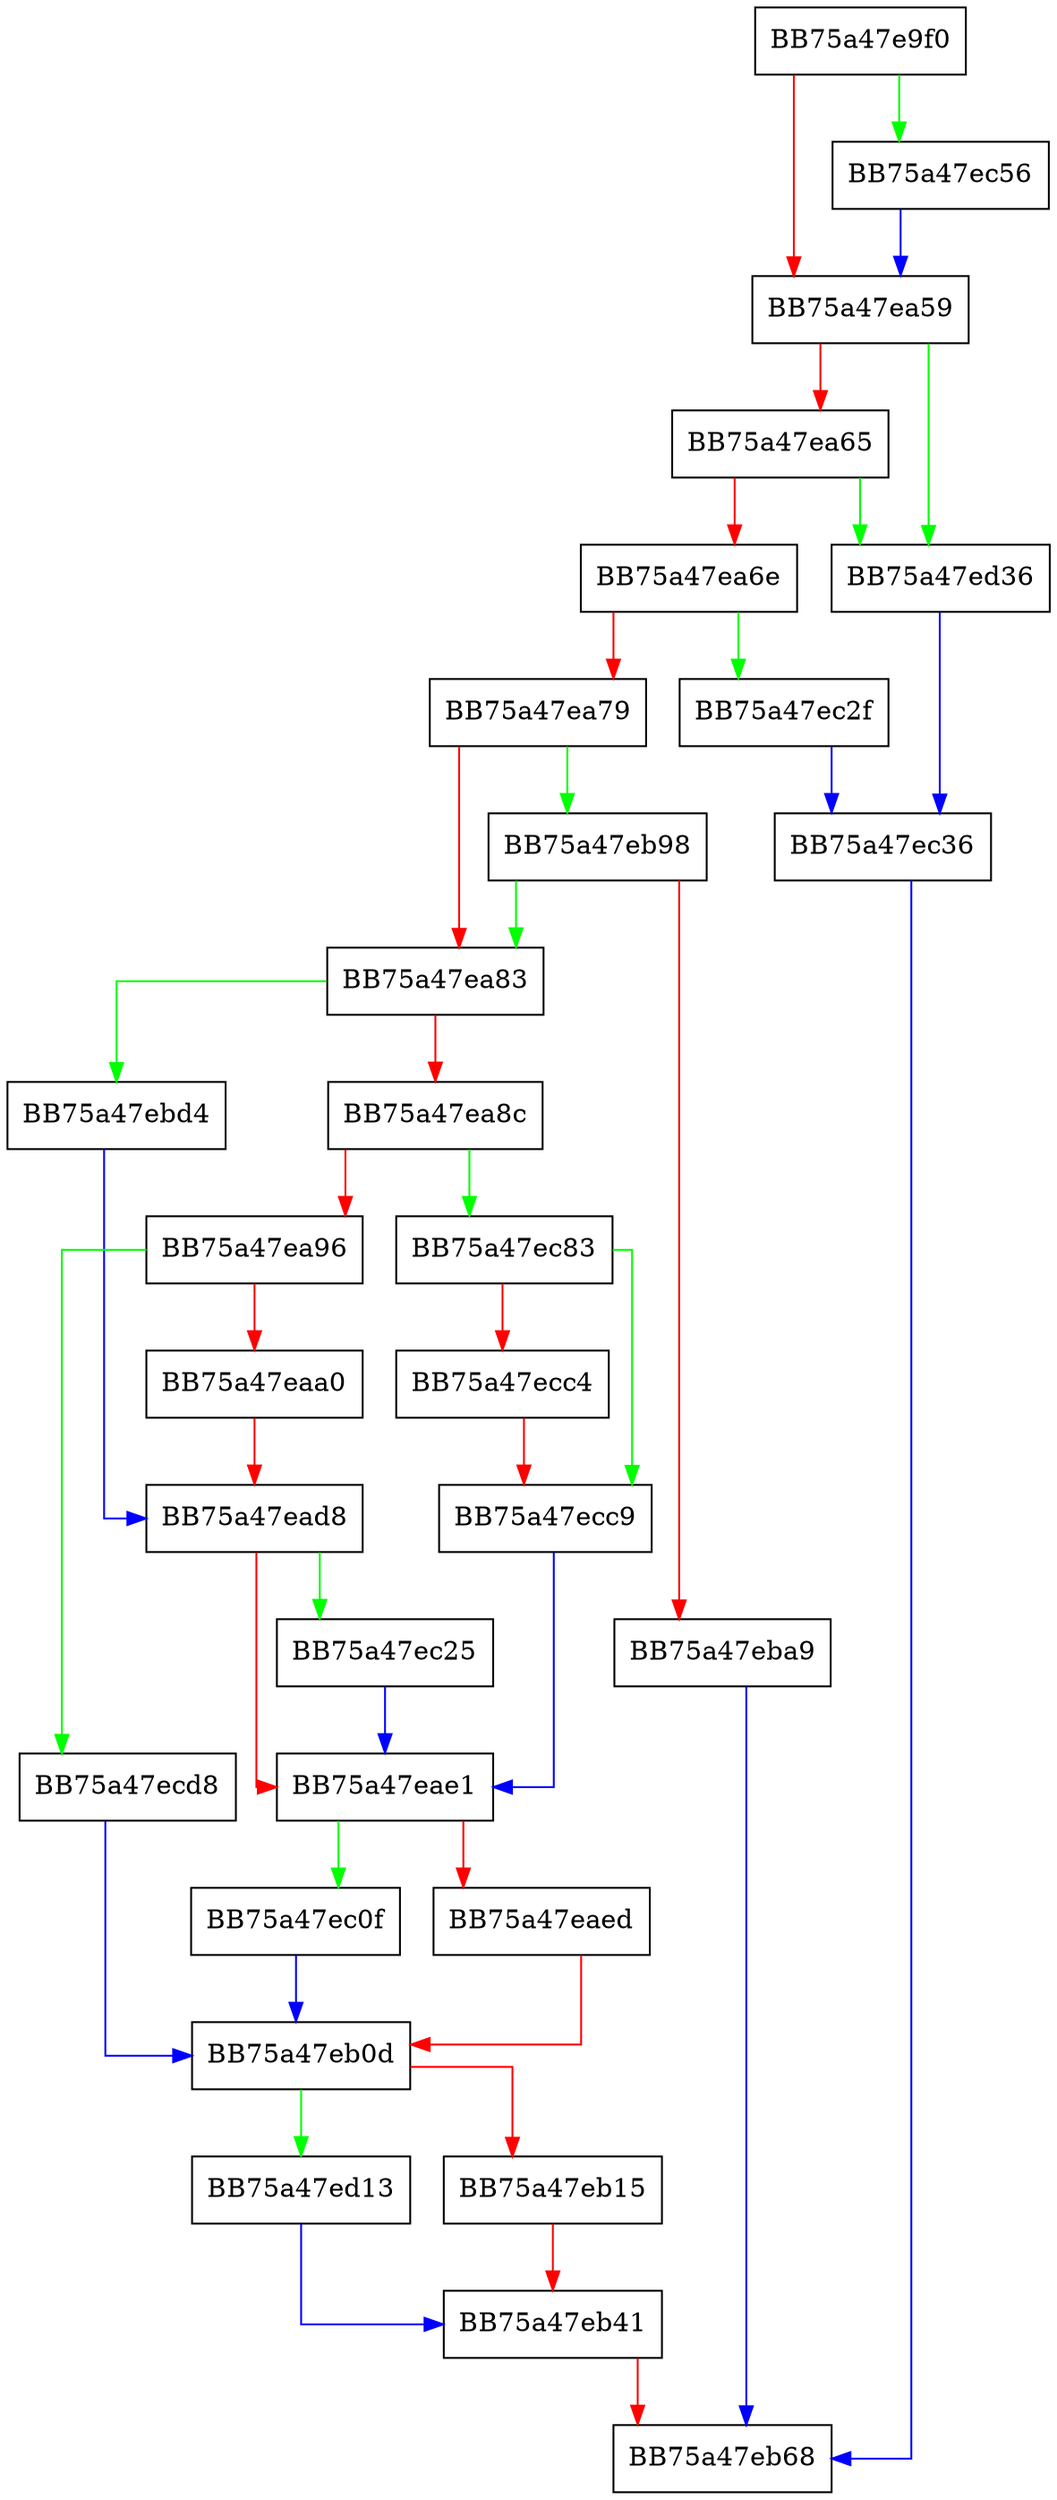 digraph init {
  node [shape="box"];
  graph [splines=ortho];
  BB75a47e9f0 -> BB75a47ec56 [color="green"];
  BB75a47e9f0 -> BB75a47ea59 [color="red"];
  BB75a47ea59 -> BB75a47ed36 [color="green"];
  BB75a47ea59 -> BB75a47ea65 [color="red"];
  BB75a47ea65 -> BB75a47ed36 [color="green"];
  BB75a47ea65 -> BB75a47ea6e [color="red"];
  BB75a47ea6e -> BB75a47ec2f [color="green"];
  BB75a47ea6e -> BB75a47ea79 [color="red"];
  BB75a47ea79 -> BB75a47eb98 [color="green"];
  BB75a47ea79 -> BB75a47ea83 [color="red"];
  BB75a47ea83 -> BB75a47ebd4 [color="green"];
  BB75a47ea83 -> BB75a47ea8c [color="red"];
  BB75a47ea8c -> BB75a47ec83 [color="green"];
  BB75a47ea8c -> BB75a47ea96 [color="red"];
  BB75a47ea96 -> BB75a47ecd8 [color="green"];
  BB75a47ea96 -> BB75a47eaa0 [color="red"];
  BB75a47eaa0 -> BB75a47ead8 [color="red"];
  BB75a47ead8 -> BB75a47ec25 [color="green"];
  BB75a47ead8 -> BB75a47eae1 [color="red"];
  BB75a47eae1 -> BB75a47ec0f [color="green"];
  BB75a47eae1 -> BB75a47eaed [color="red"];
  BB75a47eaed -> BB75a47eb0d [color="red"];
  BB75a47eb0d -> BB75a47ed13 [color="green"];
  BB75a47eb0d -> BB75a47eb15 [color="red"];
  BB75a47eb15 -> BB75a47eb41 [color="red"];
  BB75a47eb41 -> BB75a47eb68 [color="red"];
  BB75a47eb98 -> BB75a47ea83 [color="green"];
  BB75a47eb98 -> BB75a47eba9 [color="red"];
  BB75a47eba9 -> BB75a47eb68 [color="blue"];
  BB75a47ebd4 -> BB75a47ead8 [color="blue"];
  BB75a47ec0f -> BB75a47eb0d [color="blue"];
  BB75a47ec25 -> BB75a47eae1 [color="blue"];
  BB75a47ec2f -> BB75a47ec36 [color="blue"];
  BB75a47ec36 -> BB75a47eb68 [color="blue"];
  BB75a47ec56 -> BB75a47ea59 [color="blue"];
  BB75a47ec83 -> BB75a47ecc9 [color="green"];
  BB75a47ec83 -> BB75a47ecc4 [color="red"];
  BB75a47ecc4 -> BB75a47ecc9 [color="red"];
  BB75a47ecc9 -> BB75a47eae1 [color="blue"];
  BB75a47ecd8 -> BB75a47eb0d [color="blue"];
  BB75a47ed13 -> BB75a47eb41 [color="blue"];
  BB75a47ed36 -> BB75a47ec36 [color="blue"];
}